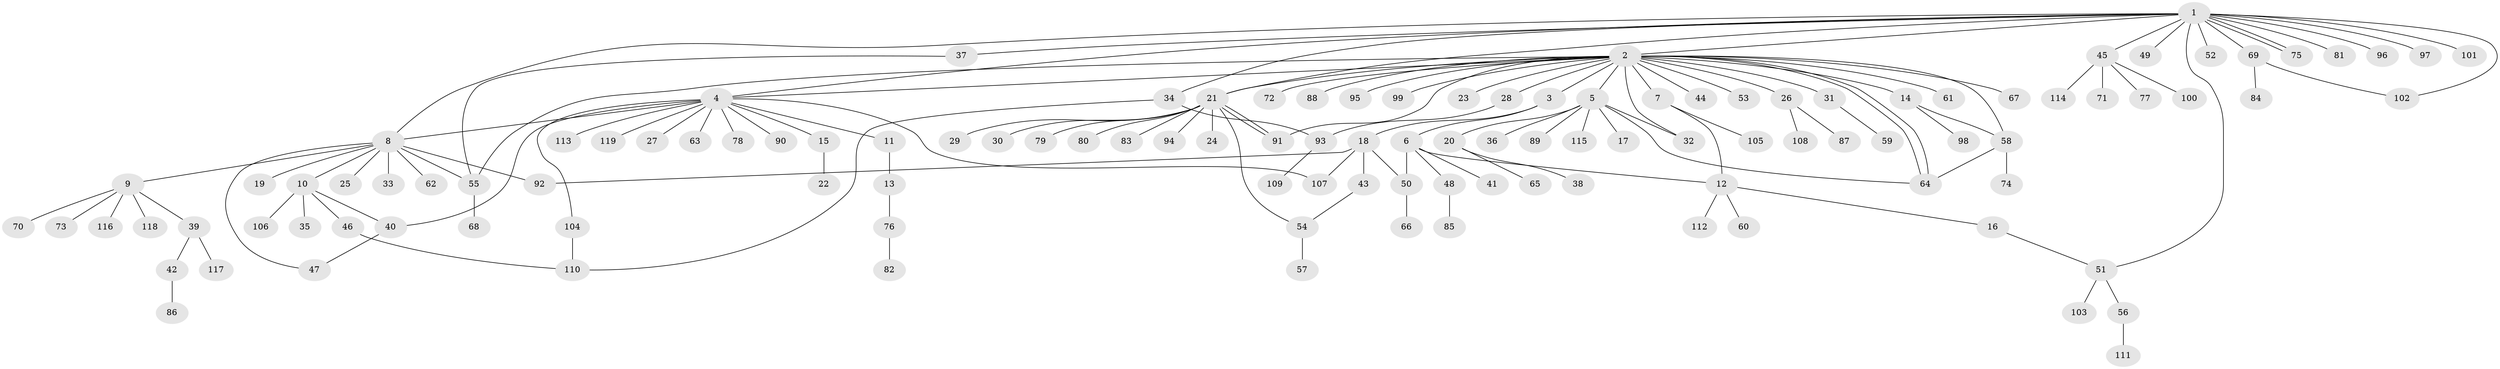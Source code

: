// Generated by graph-tools (version 1.1) at 2025/26/03/09/25 03:26:09]
// undirected, 119 vertices, 143 edges
graph export_dot {
graph [start="1"]
  node [color=gray90,style=filled];
  1;
  2;
  3;
  4;
  5;
  6;
  7;
  8;
  9;
  10;
  11;
  12;
  13;
  14;
  15;
  16;
  17;
  18;
  19;
  20;
  21;
  22;
  23;
  24;
  25;
  26;
  27;
  28;
  29;
  30;
  31;
  32;
  33;
  34;
  35;
  36;
  37;
  38;
  39;
  40;
  41;
  42;
  43;
  44;
  45;
  46;
  47;
  48;
  49;
  50;
  51;
  52;
  53;
  54;
  55;
  56;
  57;
  58;
  59;
  60;
  61;
  62;
  63;
  64;
  65;
  66;
  67;
  68;
  69;
  70;
  71;
  72;
  73;
  74;
  75;
  76;
  77;
  78;
  79;
  80;
  81;
  82;
  83;
  84;
  85;
  86;
  87;
  88;
  89;
  90;
  91;
  92;
  93;
  94;
  95;
  96;
  97;
  98;
  99;
  100;
  101;
  102;
  103;
  104;
  105;
  106;
  107;
  108;
  109;
  110;
  111;
  112;
  113;
  114;
  115;
  116;
  117;
  118;
  119;
  1 -- 2;
  1 -- 4;
  1 -- 8;
  1 -- 21;
  1 -- 34;
  1 -- 37;
  1 -- 45;
  1 -- 49;
  1 -- 51;
  1 -- 52;
  1 -- 69;
  1 -- 75;
  1 -- 75;
  1 -- 81;
  1 -- 96;
  1 -- 97;
  1 -- 101;
  1 -- 102;
  2 -- 3;
  2 -- 4;
  2 -- 5;
  2 -- 7;
  2 -- 14;
  2 -- 21;
  2 -- 23;
  2 -- 26;
  2 -- 28;
  2 -- 31;
  2 -- 32;
  2 -- 44;
  2 -- 53;
  2 -- 55;
  2 -- 58;
  2 -- 61;
  2 -- 64;
  2 -- 64;
  2 -- 67;
  2 -- 72;
  2 -- 88;
  2 -- 91;
  2 -- 95;
  2 -- 99;
  3 -- 6;
  3 -- 18;
  4 -- 8;
  4 -- 11;
  4 -- 15;
  4 -- 27;
  4 -- 40;
  4 -- 63;
  4 -- 78;
  4 -- 90;
  4 -- 104;
  4 -- 107;
  4 -- 113;
  4 -- 119;
  5 -- 17;
  5 -- 20;
  5 -- 32;
  5 -- 36;
  5 -- 64;
  5 -- 89;
  5 -- 115;
  6 -- 12;
  6 -- 41;
  6 -- 48;
  6 -- 50;
  7 -- 12;
  7 -- 105;
  8 -- 9;
  8 -- 10;
  8 -- 19;
  8 -- 25;
  8 -- 33;
  8 -- 47;
  8 -- 55;
  8 -- 62;
  8 -- 92;
  9 -- 39;
  9 -- 70;
  9 -- 73;
  9 -- 116;
  9 -- 118;
  10 -- 35;
  10 -- 40;
  10 -- 46;
  10 -- 106;
  11 -- 13;
  12 -- 16;
  12 -- 60;
  12 -- 112;
  13 -- 76;
  14 -- 58;
  14 -- 98;
  15 -- 22;
  16 -- 51;
  18 -- 43;
  18 -- 50;
  18 -- 92;
  18 -- 107;
  20 -- 38;
  20 -- 65;
  21 -- 24;
  21 -- 29;
  21 -- 30;
  21 -- 54;
  21 -- 79;
  21 -- 80;
  21 -- 83;
  21 -- 91;
  21 -- 91;
  21 -- 94;
  26 -- 87;
  26 -- 108;
  28 -- 93;
  31 -- 59;
  34 -- 93;
  34 -- 110;
  37 -- 55;
  39 -- 42;
  39 -- 117;
  40 -- 47;
  42 -- 86;
  43 -- 54;
  45 -- 71;
  45 -- 77;
  45 -- 100;
  45 -- 114;
  46 -- 110;
  48 -- 85;
  50 -- 66;
  51 -- 56;
  51 -- 103;
  54 -- 57;
  55 -- 68;
  56 -- 111;
  58 -- 64;
  58 -- 74;
  69 -- 84;
  69 -- 102;
  76 -- 82;
  93 -- 109;
  104 -- 110;
}
